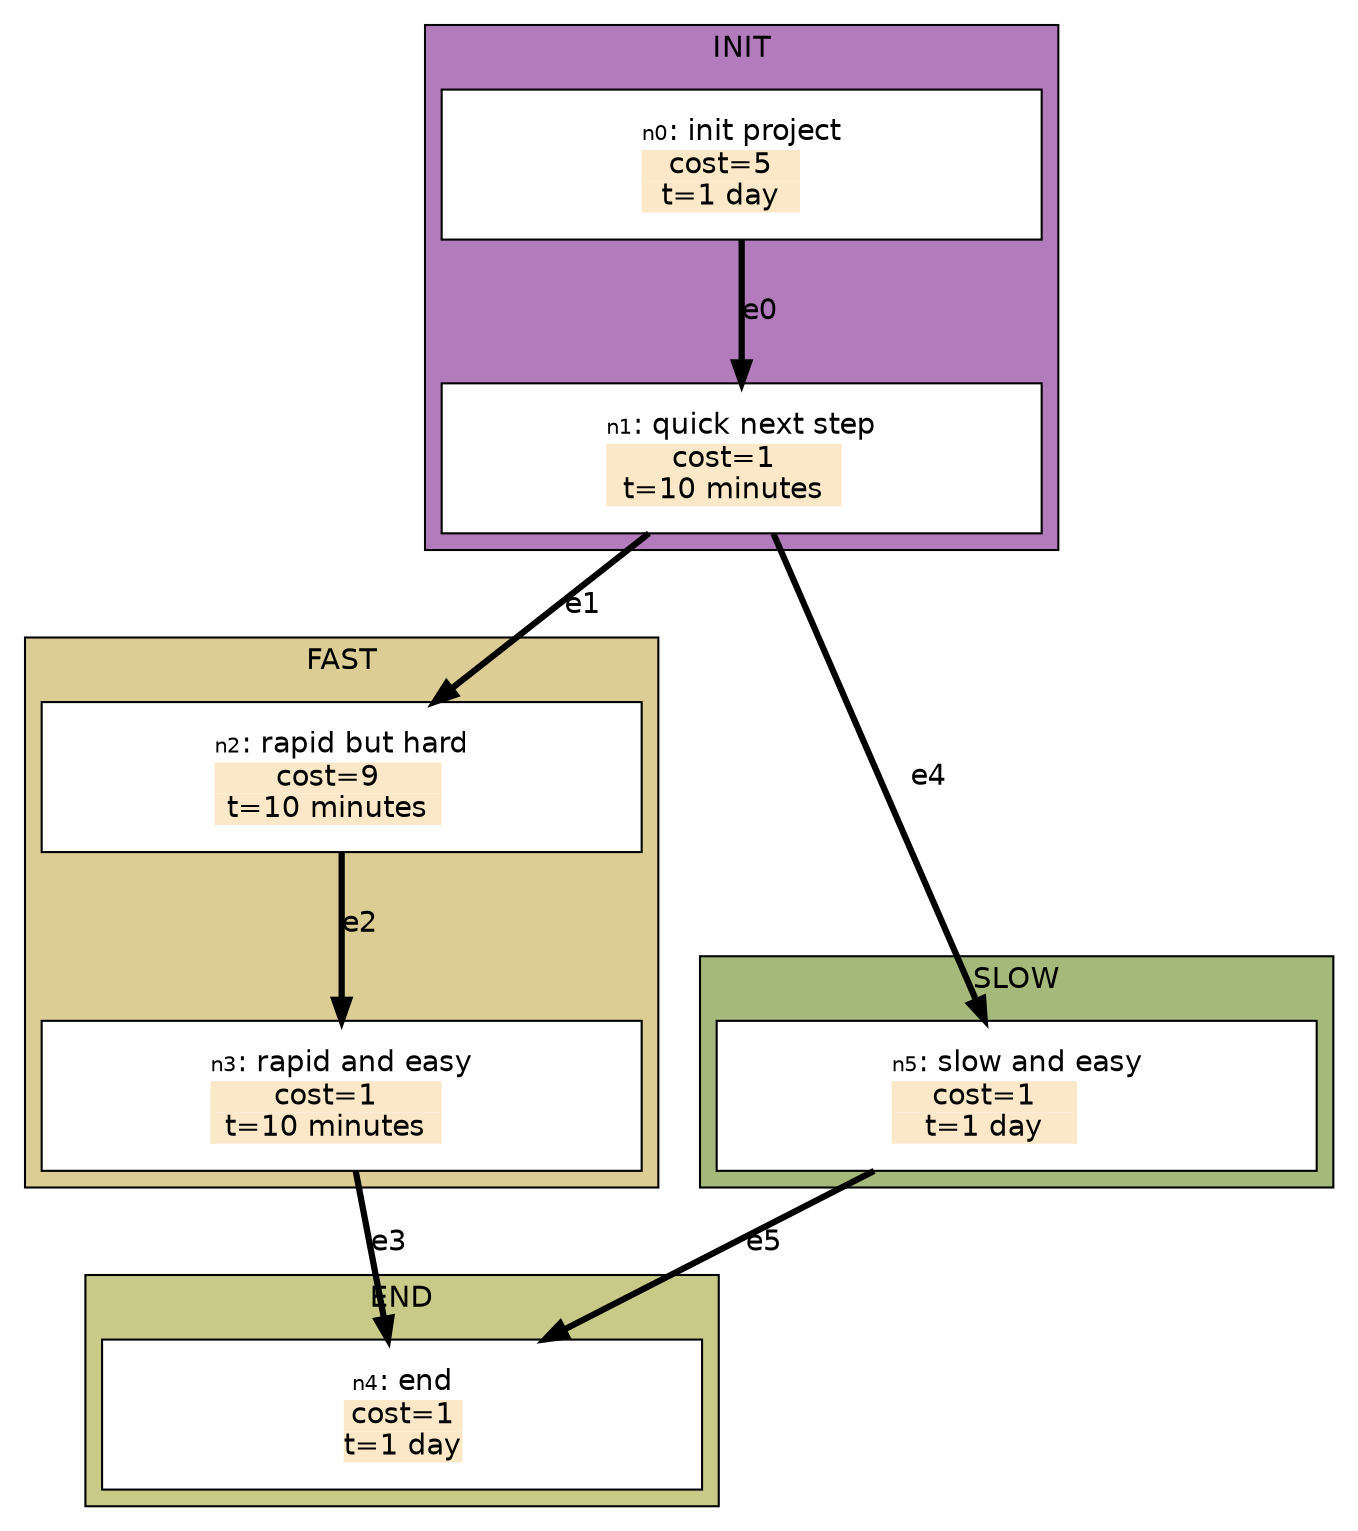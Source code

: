 digraph {

    graph [fontname = "helvetica" rankdir="TB" ranksep=0.75 nodesep=0.5];
    node [fontname = "helvetica" shape = "box" width=2.5 style=filled];
    edge [fontname = "helvetica" penwidth=3 color="#000000"];

  subgraph cluster_END {
  label="END"
  bgcolor="#C8CA87"
    n4 [width=4 height=1 label=< <TABLE BORDER="0" CELLPADDING="0" CELLSPACING="0">
    <TR>
        <TD COLSPAN="2"><FONT POINT-SIZE="10">n4</FONT>: end</TD>
    </TR>
    
        
           <TR>
<TD BGCOLOR="#FAE8C8"><FONT COLOR="#000000">cost=1</FONT></TD>
</TR>
        
           <TR>
<TD BGCOLOR="#FAE8C8"><FONT COLOR="#000000">t=1 day</FONT></TD>
</TR>
        
    
   </TABLE>
> fillcolor="#FFFFFF"]
  }
  subgraph cluster_FAST {
  label="FAST"
  bgcolor="#DBCD93"
    n2 [width=4 height=1 label=< <TABLE BORDER="0" CELLPADDING="0" CELLSPACING="0">
    <TR>
        <TD COLSPAN="2"><FONT POINT-SIZE="10">n2</FONT>: rapid but hard</TD>
    </TR>
    
        
           <TR>
<TD BGCOLOR="#FAE8C8"><FONT COLOR="#000000">cost=9</FONT></TD>
</TR>
        
           <TR>
<TD BGCOLOR="#FAE8C8"><FONT COLOR="#000000">t=10 minutes</FONT></TD>
</TR>
        
    
   </TABLE>
> fillcolor="#FFFFFF"]
    n3 [width=4 height=1 label=< <TABLE BORDER="0" CELLPADDING="0" CELLSPACING="0">
    <TR>
        <TD COLSPAN="2"><FONT POINT-SIZE="10">n3</FONT>: rapid and easy</TD>
    </TR>
    
        
           <TR>
<TD BGCOLOR="#FAE8C8"><FONT COLOR="#000000">cost=1</FONT></TD>
</TR>
        
           <TR>
<TD BGCOLOR="#FAE8C8"><FONT COLOR="#000000">t=10 minutes</FONT></TD>
</TR>
        
    
   </TABLE>
> fillcolor="#FFFFFF"]
  }
  subgraph cluster_INIT {
  label="INIT"
  bgcolor="#B27CBC"
    n0 [width=4 height=1 label=< <TABLE BORDER="0" CELLPADDING="0" CELLSPACING="0">
    <TR>
        <TD COLSPAN="2"><FONT POINT-SIZE="10">n0</FONT>: init project</TD>
    </TR>
    
        
           <TR>
<TD BGCOLOR="#FAE8C8"><FONT COLOR="#000000">cost=5</FONT></TD>
</TR>
        
           <TR>
<TD BGCOLOR="#FAE8C8"><FONT COLOR="#000000">t=1 day</FONT></TD>
</TR>
        
    
   </TABLE>
> fillcolor="#FFFFFF"]
    n1 [width=4 height=1 label=< <TABLE BORDER="0" CELLPADDING="0" CELLSPACING="0">
    <TR>
        <TD COLSPAN="2"><FONT POINT-SIZE="10">n1</FONT>: quick next step</TD>
    </TR>
    
        
           <TR>
<TD BGCOLOR="#FAE8C8"><FONT COLOR="#000000">cost=1</FONT></TD>
</TR>
        
           <TR>
<TD BGCOLOR="#FAE8C8"><FONT COLOR="#000000">t=10 minutes</FONT></TD>
</TR>
        
    
   </TABLE>
> fillcolor="#FFFFFF"]
  }
  subgraph cluster_SLOW {
  label="SLOW"
  bgcolor="#A4B97A"
    n5 [width=4 height=1 label=< <TABLE BORDER="0" CELLPADDING="0" CELLSPACING="0">
    <TR>
        <TD COLSPAN="2"><FONT POINT-SIZE="10">n5</FONT>: slow and easy</TD>
    </TR>
    
        
           <TR>
<TD BGCOLOR="#FAE8C8"><FONT COLOR="#000000">cost=1</FONT></TD>
</TR>
        
           <TR>
<TD BGCOLOR="#FAE8C8"><FONT COLOR="#000000">t=1 day</FONT></TD>
</TR>
        
    
   </TABLE>
> fillcolor="#FFFFFF"]
  }

    "n0" -> "n1" [label="e0"];
    "n1" -> "n2" [label="e1"];
    "n2" -> "n3" [label="e2"];
    "n3" -> "n4" [label="e3"];
    "n1" -> "n5" [label="e4"];
    "n5" -> "n4" [label="e5"];

}
